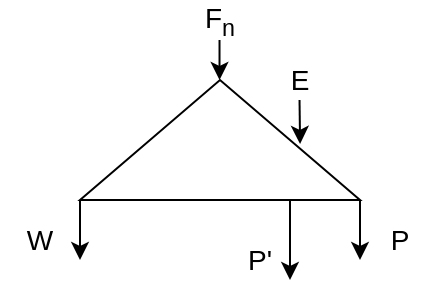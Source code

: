 <mxfile scale="20" border="0">
    <diagram id="voXNYClXei8BqZe0r_Rz" name="Page-1">
        <mxGraphModel dx="285" dy="122" grid="1" gridSize="10" guides="1" tooltips="1" connect="1" arrows="1" fold="1" page="1" pageScale="1" pageWidth="827" pageHeight="1169" math="0" shadow="0">
            <root>
                <mxCell id="0"/>
                <mxCell id="1" parent="0"/>
                <mxCell id="101" value="" style="endArrow=classic;html=1;entryX=0.467;entryY=0.786;entryDx=0;entryDy=0;entryPerimeter=0;" parent="1" target="103" edge="1">
                    <mxGeometry width="50" height="50" relative="1" as="geometry">
                        <mxPoint x="209.76" y="110" as="sourcePoint"/>
                        <mxPoint x="209.76" y="130" as="targetPoint"/>
                    </mxGeometry>
                </mxCell>
                <mxCell id="102" value="" style="endArrow=classic;html=1;" parent="1" edge="1">
                    <mxGeometry width="50" height="50" relative="1" as="geometry">
                        <mxPoint x="100" y="160" as="sourcePoint"/>
                        <mxPoint x="100" y="190" as="targetPoint"/>
                    </mxGeometry>
                </mxCell>
                <mxCell id="103" value="" style="triangle;whiteSpace=wrap;html=1;rotation=-90;" parent="1" vertex="1">
                    <mxGeometry x="140" y="60" width="60" height="140" as="geometry"/>
                </mxCell>
                <mxCell id="104" value="" style="endArrow=classic;html=1;entryX=0;entryY=1;entryDx=0;entryDy=0;" parent="1" edge="1">
                    <mxGeometry width="50" height="50" relative="1" as="geometry">
                        <mxPoint x="240" y="160" as="sourcePoint"/>
                        <mxPoint x="240" y="190" as="targetPoint"/>
                    </mxGeometry>
                </mxCell>
                <mxCell id="105" value="&lt;font style=&quot;font-size: 14px&quot;&gt;E&lt;/font&gt;" style="text;html=1;strokeColor=none;fillColor=none;align=center;verticalAlign=middle;whiteSpace=wrap;rounded=0;" parent="1" vertex="1">
                    <mxGeometry x="190" y="90" width="40" height="20" as="geometry"/>
                </mxCell>
                <mxCell id="106" value="&lt;font style=&quot;font-size: 14px&quot;&gt;W&lt;/font&gt;" style="text;html=1;strokeColor=none;fillColor=none;align=center;verticalAlign=middle;whiteSpace=wrap;rounded=0;" parent="1" vertex="1">
                    <mxGeometry x="60" y="170" width="40" height="20" as="geometry"/>
                </mxCell>
                <mxCell id="107" value="&lt;font style=&quot;font-size: 14px&quot;&gt;P&lt;/font&gt;" style="text;html=1;strokeColor=none;fillColor=none;align=center;verticalAlign=middle;whiteSpace=wrap;rounded=0;" parent="1" vertex="1">
                    <mxGeometry x="240" y="170" width="40" height="20" as="geometry"/>
                </mxCell>
                <mxCell id="108" value="" style="endArrow=classic;html=1;" parent="1" edge="1">
                    <mxGeometry width="50" height="50" relative="1" as="geometry">
                        <mxPoint x="169.76" y="80" as="sourcePoint"/>
                        <mxPoint x="169.76" y="100" as="targetPoint"/>
                    </mxGeometry>
                </mxCell>
                <mxCell id="109" value="&lt;span style=&quot;font-size: 14px&quot;&gt;F&lt;sub&gt;n&lt;/sub&gt;&lt;/span&gt;" style="text;html=1;strokeColor=none;fillColor=none;align=center;verticalAlign=middle;whiteSpace=wrap;rounded=0;" parent="1" vertex="1">
                    <mxGeometry x="150" y="60" width="40" height="20" as="geometry"/>
                </mxCell>
                <mxCell id="112" value="" style="endArrow=classic;html=1;exitX=0;exitY=0.75;exitDx=0;exitDy=0;" parent="1" edge="1" source="103">
                    <mxGeometry width="50" height="50" relative="1" as="geometry">
                        <mxPoint x="179.76" y="190" as="sourcePoint"/>
                        <mxPoint x="205" y="200" as="targetPoint"/>
                    </mxGeometry>
                </mxCell>
                <mxCell id="113" value="&lt;span style=&quot;font-size: 14px;&quot;&gt;P'&lt;/span&gt;" style="text;html=1;strokeColor=none;fillColor=none;align=center;verticalAlign=middle;whiteSpace=wrap;rounded=0;" parent="1" vertex="1">
                    <mxGeometry x="170" y="180" width="40" height="20" as="geometry"/>
                </mxCell>
            </root>
        </mxGraphModel>
    </diagram>
</mxfile>